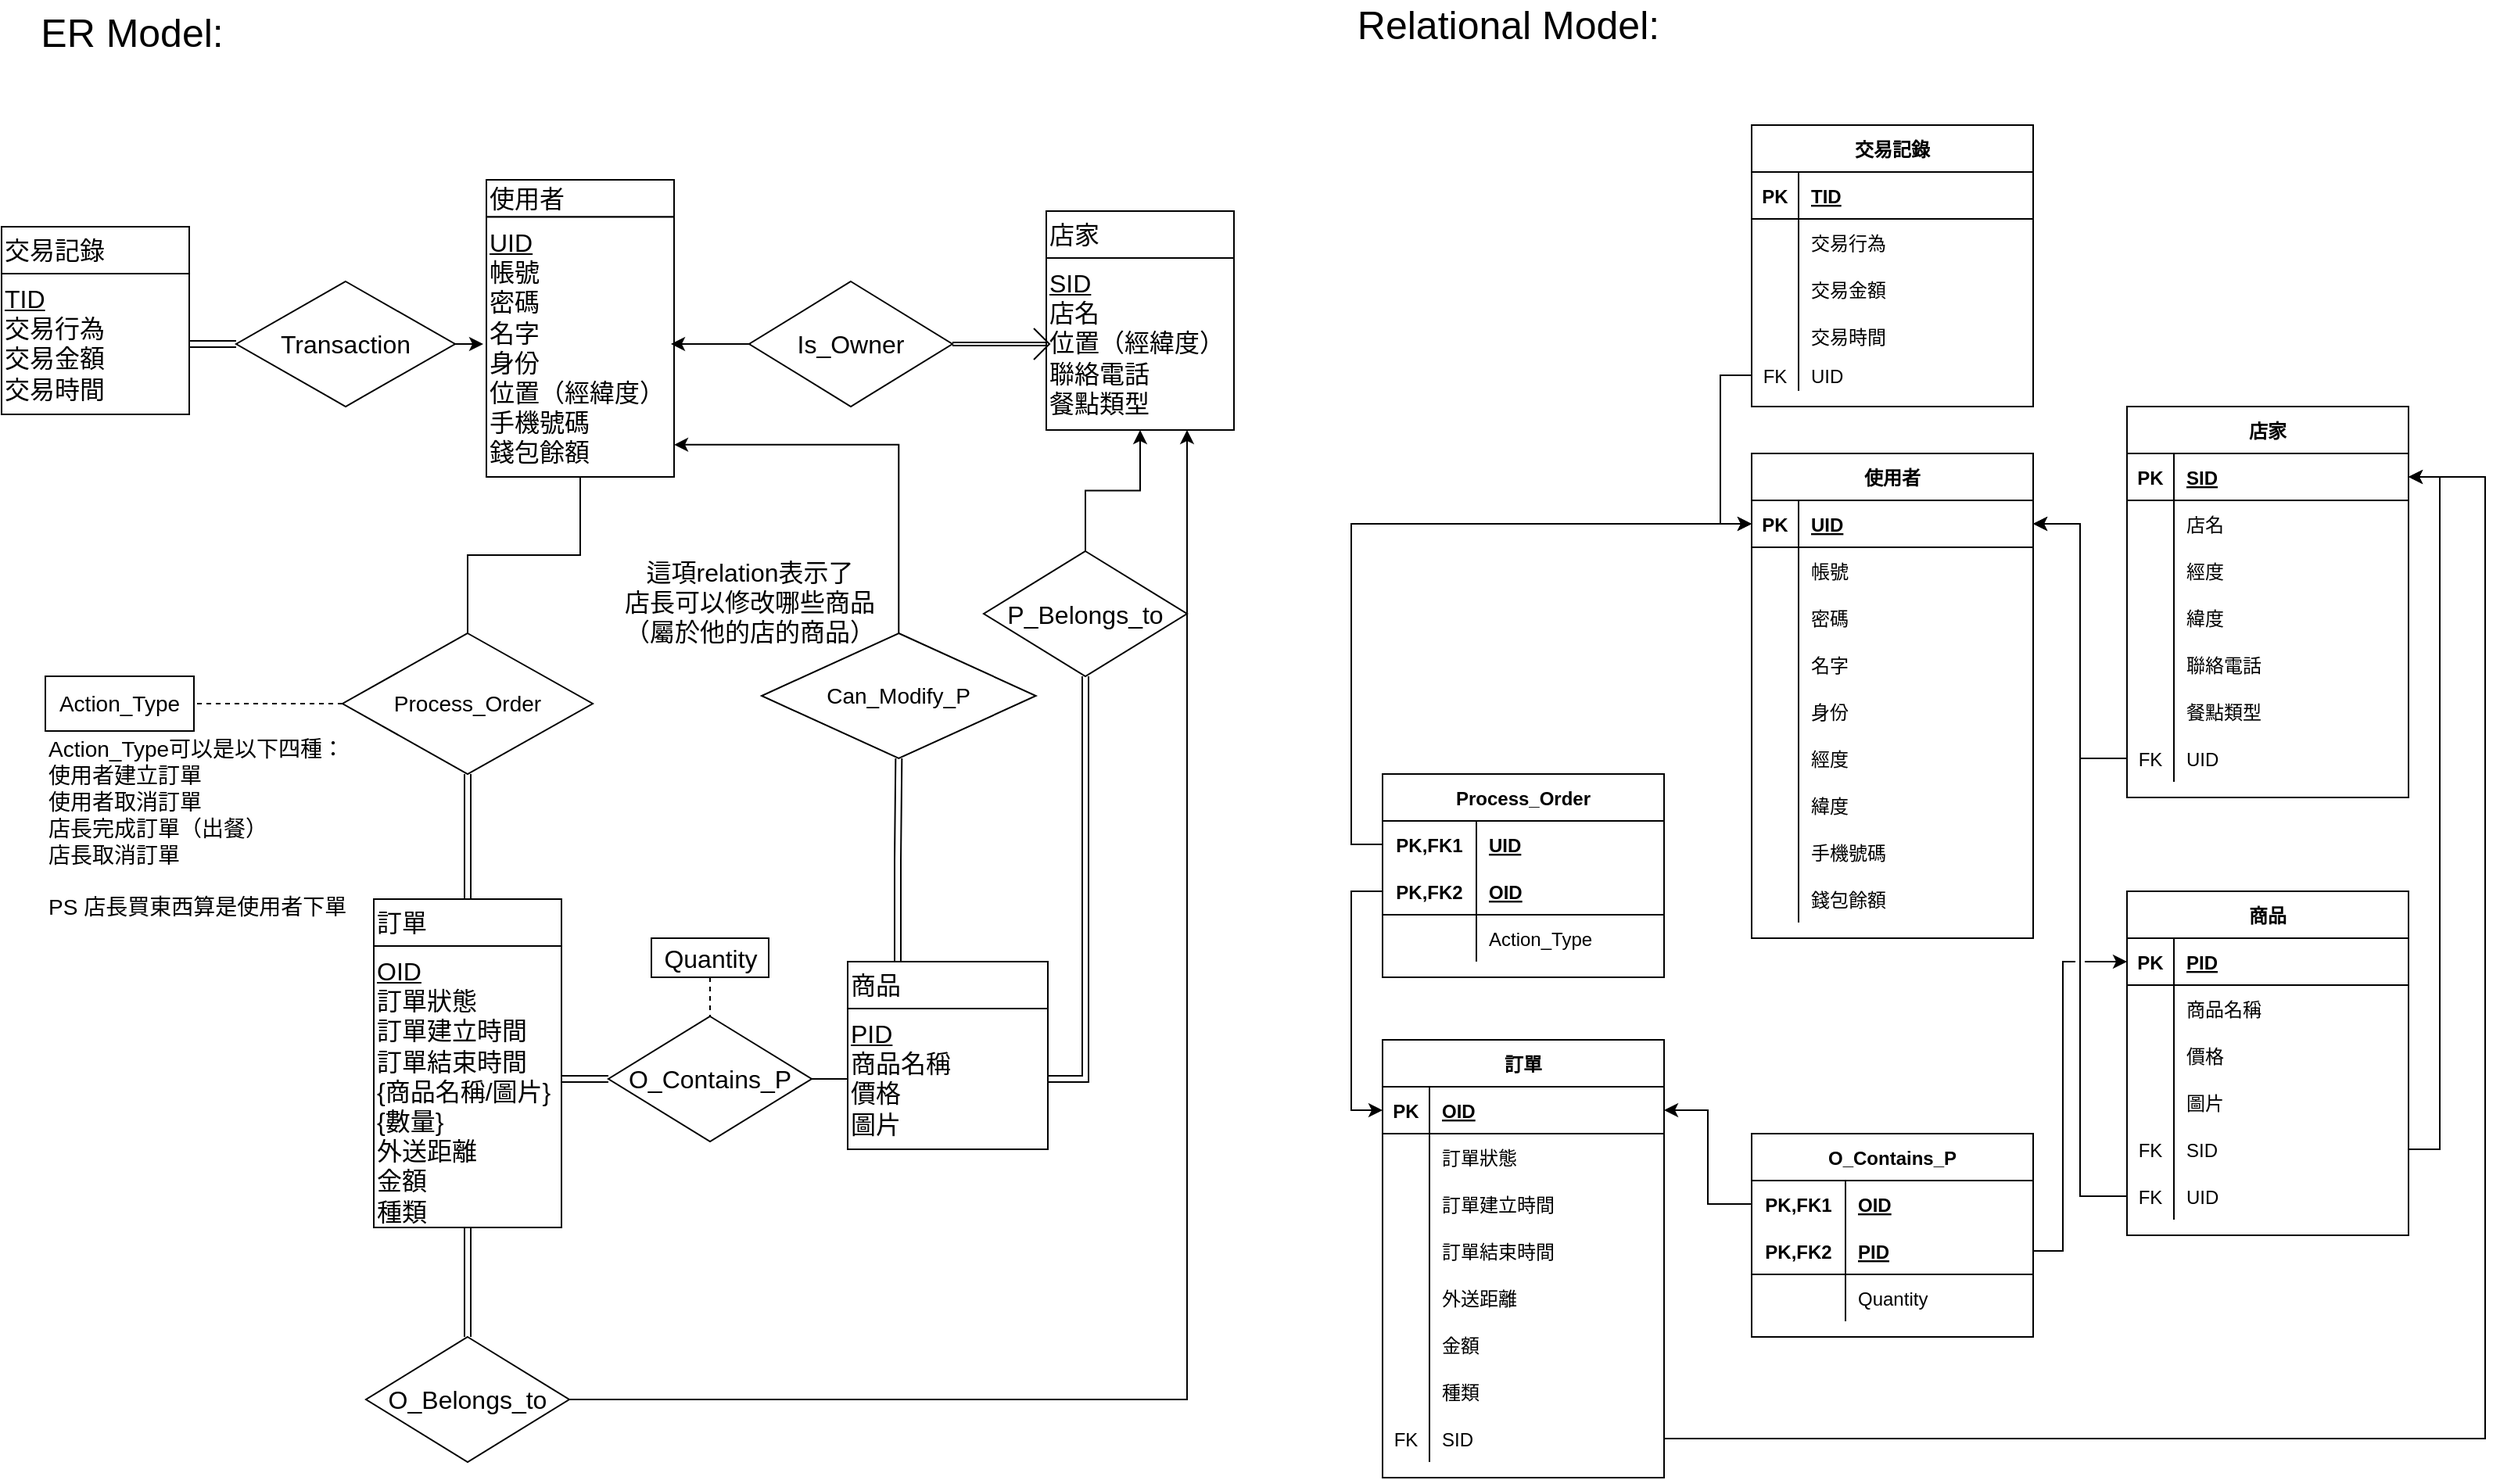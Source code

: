 <mxfile version="17.4.5" type="device"><diagram id="R2lEEEUBdFMjLlhIrx00" name="Page-1"><mxGraphModel dx="3204" dy="863" grid="1" gridSize="10" guides="1" tooltips="1" connect="1" arrows="1" fold="1" page="1" pageScale="1" pageWidth="827" pageHeight="1169" math="0" shadow="0" extFonts="Permanent Marker^https://fonts.googleapis.com/css?family=Permanent+Marker"><root><mxCell id="0"/><mxCell id="1" parent="0"/><mxCell id="KsDDIebZGvjRe3FxMA2O-16" value="" style="group;rounded=0;" parent="1" vertex="1" connectable="0"><mxGeometry x="-1328" y="180" width="120" height="190" as="geometry"/></mxCell><mxCell id="KsDDIebZGvjRe3FxMA2O-12" value="&lt;font style=&quot;font-size: 16px&quot;&gt;使用者&lt;/font&gt;" style="rounded=0;whiteSpace=wrap;html=1;align=left;" parent="KsDDIebZGvjRe3FxMA2O-16" vertex="1"><mxGeometry width="120" height="23.75" as="geometry"/></mxCell><mxCell id="KsDDIebZGvjRe3FxMA2O-13" value="&lt;div style=&quot;font-size: 16px&quot;&gt;&lt;font style=&quot;font-size: 16px&quot;&gt;&lt;u&gt;UID&lt;/u&gt;&lt;br&gt;&lt;/font&gt;&lt;/div&gt;&lt;div style=&quot;font-size: 16px&quot;&gt;&lt;font style=&quot;font-size: 16px&quot;&gt;帳號&lt;/font&gt;&lt;/div&gt;&lt;font style=&quot;font-size: 16px&quot;&gt;密碼&lt;br&gt;名字&lt;br&gt;身份&lt;br&gt;位置（經緯度）&lt;br&gt;&lt;/font&gt;&lt;div&gt;&lt;font style=&quot;font-size: 16px&quot;&gt;&lt;span&gt;手機號碼&lt;/span&gt;&lt;/font&gt;&lt;/div&gt;&lt;div&gt;&lt;font style=&quot;font-size: 16px&quot;&gt;&lt;span&gt;錢包餘額&#9;&lt;/span&gt;&lt;br&gt;&lt;/font&gt;&lt;/div&gt;" style="rounded=0;whiteSpace=wrap;html=1;gradientColor=none;verticalAlign=top;align=left;" parent="KsDDIebZGvjRe3FxMA2O-16" vertex="1"><mxGeometry y="23.75" width="120" height="166.25" as="geometry"/></mxCell><mxCell id="KsDDIebZGvjRe3FxMA2O-20" value="" style="group;rounded=0;" parent="1" vertex="1" connectable="0"><mxGeometry x="-970" y="200" width="120" height="297.5" as="geometry"/></mxCell><mxCell id="KsDDIebZGvjRe3FxMA2O-21" value="&lt;font style=&quot;font-size: 16px&quot;&gt;店家&lt;/font&gt;" style="rounded=0;whiteSpace=wrap;html=1;align=left;" parent="KsDDIebZGvjRe3FxMA2O-20" vertex="1"><mxGeometry width="120" height="30" as="geometry"/></mxCell><mxCell id="KsDDIebZGvjRe3FxMA2O-22" value="&lt;div style=&quot;font-size: 16px&quot;&gt;&lt;font style=&quot;font-size: 16px&quot;&gt;&lt;u&gt;SID&lt;/u&gt;&lt;br&gt;&lt;/font&gt;&lt;/div&gt;&lt;font style=&quot;font-size: 16px&quot;&gt;&lt;/font&gt;&lt;div&gt;&lt;font style=&quot;font-size: 16px&quot;&gt;店名&lt;/font&gt;&lt;/div&gt;&lt;div&gt;&lt;font style=&quot;font-size: 16px&quot;&gt;位置（經緯度）&lt;/font&gt;&lt;/div&gt;&lt;div&gt;&lt;font style=&quot;font-size: 16px&quot;&gt;&lt;span style=&quot;white-space: pre&quot;&gt;聯絡電話&lt;br&gt;&lt;/span&gt;&lt;/font&gt;&lt;/div&gt;&lt;div&gt;&lt;font style=&quot;font-size: 16px&quot;&gt;&lt;span style=&quot;white-space: pre&quot;&gt;餐點類型&#9;&lt;/span&gt;&lt;br&gt;&lt;/font&gt;&lt;/div&gt;" style="rounded=0;whiteSpace=wrap;html=1;gradientColor=none;verticalAlign=top;align=left;" parent="KsDDIebZGvjRe3FxMA2O-20" vertex="1"><mxGeometry y="30" width="120" height="110" as="geometry"/></mxCell><mxCell id="HOeOV_xdZMJ8biEAiBMY-26" value="&lt;div&gt;&lt;font size=&quot;3&quot;&gt;P_Belongs_to&lt;br&gt;&lt;/font&gt;&lt;/div&gt;" style="rhombus;whiteSpace=wrap;html=1;fontSize=14;" parent="KsDDIebZGvjRe3FxMA2O-20" vertex="1"><mxGeometry x="-40" y="217.5" width="130" height="80" as="geometry"/></mxCell><mxCell id="HOeOV_xdZMJ8biEAiBMY-27" value="" style="edgeStyle=orthogonalEdgeStyle;rounded=0;orthogonalLoop=1;jettySize=auto;html=1;fontSize=14;startArrow=none;startFill=0;endArrow=classic;endFill=1;entryX=0.5;entryY=1;entryDx=0;entryDy=0;" parent="KsDDIebZGvjRe3FxMA2O-20" source="HOeOV_xdZMJ8biEAiBMY-26" target="KsDDIebZGvjRe3FxMA2O-22" edge="1"><mxGeometry relative="1" as="geometry"/></mxCell><mxCell id="KsDDIebZGvjRe3FxMA2O-27" value="" style="group;rounded=0;" parent="1" vertex="1" connectable="0"><mxGeometry x="-1400" y="640" width="125" height="300" as="geometry"/></mxCell><mxCell id="KsDDIebZGvjRe3FxMA2O-28" value="&lt;font style=&quot;font-size: 16px&quot;&gt;訂單&lt;/font&gt;" style="rounded=0;whiteSpace=wrap;html=1;align=left;" parent="KsDDIebZGvjRe3FxMA2O-27" vertex="1"><mxGeometry width="120" height="30" as="geometry"/></mxCell><mxCell id="KsDDIebZGvjRe3FxMA2O-29" value="&lt;div style=&quot;font-size: 16px&quot;&gt;&lt;font style=&quot;font-size: 16px&quot;&gt;&lt;u&gt;OID&lt;/u&gt;&lt;br&gt;&lt;/font&gt;&lt;/div&gt;&lt;font style=&quot;font-size: 16px&quot;&gt;&lt;span style=&quot;white-space: pre&quot;&gt;訂單狀態&lt;br&gt;訂單建立時間&lt;br&gt;訂單結束時間&lt;br&gt;{商品名稱/圖片}&lt;br&gt;{數量}&lt;br&gt;外送距離&lt;br&gt;金額&lt;br&gt;種類&lt;/span&gt;&lt;br&gt;&lt;/font&gt;" style="rounded=0;whiteSpace=wrap;html=1;gradientColor=none;verticalAlign=top;align=left;" parent="KsDDIebZGvjRe3FxMA2O-27" vertex="1"><mxGeometry y="30" width="120" height="180" as="geometry"/></mxCell><mxCell id="KsDDIebZGvjRe3FxMA2O-30" value="" style="group;rounded=0;" parent="1" vertex="1" connectable="0"><mxGeometry x="-1618" y="210" width="140" height="320" as="geometry"/></mxCell><mxCell id="HOeOV_xdZMJ8biEAiBMY-33" value="" style="group" parent="KsDDIebZGvjRe3FxMA2O-30" vertex="1" connectable="0"><mxGeometry x="-20" width="120" height="120" as="geometry"/></mxCell><mxCell id="KsDDIebZGvjRe3FxMA2O-31" value="&lt;font style=&quot;font-size: 16px&quot;&gt;交易記錄&lt;/font&gt;" style="rounded=0;whiteSpace=wrap;html=1;align=left;" parent="HOeOV_xdZMJ8biEAiBMY-33" vertex="1"><mxGeometry width="120" height="30" as="geometry"/></mxCell><mxCell id="KsDDIebZGvjRe3FxMA2O-32" value="&lt;div style=&quot;font-size: 16px&quot;&gt;&lt;font style=&quot;font-size: 16px&quot;&gt;&lt;u&gt;TID&lt;/u&gt;&lt;br&gt;&lt;/font&gt;&lt;/div&gt;&lt;div style=&quot;font-size: 16px&quot;&gt;&lt;font style=&quot;font-size: 16px&quot;&gt;交易行為&lt;/font&gt;&lt;/div&gt;&lt;div style=&quot;font-size: 16px&quot;&gt;&lt;font style=&quot;font-size: 16px&quot;&gt;交易金額&lt;/font&gt;&lt;/div&gt;&lt;div style=&quot;font-size: 16px&quot;&gt;&lt;font style=&quot;font-size: 16px&quot;&gt;交易時間&lt;br&gt;&lt;/font&gt;&lt;/div&gt;" style="rounded=0;whiteSpace=wrap;html=1;gradientColor=none;verticalAlign=top;align=left;" parent="HOeOV_xdZMJ8biEAiBMY-33" vertex="1"><mxGeometry y="30" width="120" height="90" as="geometry"/></mxCell><mxCell id="HOeOV_xdZMJ8biEAiBMY-14" value="" style="edgeStyle=orthogonalEdgeStyle;rounded=0;orthogonalLoop=1;jettySize=auto;html=1;fontSize=14;endArrow=none;endFill=0;shape=link;width=2;" parent="1" source="HOeOV_xdZMJ8biEAiBMY-2" target="KsDDIebZGvjRe3FxMA2O-22" edge="1"><mxGeometry relative="1" as="geometry"/></mxCell><mxCell id="2w1Fvf2yBjWfnBkQZAL4-2" style="edgeStyle=orthogonalEdgeStyle;rounded=0;orthogonalLoop=1;jettySize=auto;html=1;exitX=0;exitY=0.5;exitDx=0;exitDy=0;" parent="1" source="HOeOV_xdZMJ8biEAiBMY-2" edge="1"><mxGeometry relative="1" as="geometry"><mxPoint x="-1210" y="285" as="targetPoint"/></mxGeometry></mxCell><mxCell id="HOeOV_xdZMJ8biEAiBMY-2" value="&lt;div&gt;&lt;font size=&quot;3&quot;&gt;Is_Owner&lt;br&gt;&lt;/font&gt;&lt;/div&gt;" style="rhombus;whiteSpace=wrap;html=1;rounded=0;" parent="1" vertex="1"><mxGeometry x="-1160" y="245" width="130" height="80" as="geometry"/></mxCell><mxCell id="HOeOV_xdZMJ8biEAiBMY-8" value="" style="edgeStyle=orthogonalEdgeStyle;rounded=0;orthogonalLoop=1;jettySize=auto;html=1;fontSize=14;endArrow=none;endFill=0;" parent="1" source="HOeOV_xdZMJ8biEAiBMY-5" target="KsDDIebZGvjRe3FxMA2O-13" edge="1"><mxGeometry relative="1" as="geometry"/></mxCell><mxCell id="HOeOV_xdZMJ8biEAiBMY-9" style="edgeStyle=orthogonalEdgeStyle;rounded=0;orthogonalLoop=1;jettySize=auto;html=1;exitX=0.5;exitY=1;exitDx=0;exitDy=0;entryX=0.5;entryY=0;entryDx=0;entryDy=0;fontSize=14;endArrow=none;endFill=0;shape=link;" parent="1" source="HOeOV_xdZMJ8biEAiBMY-5" target="KsDDIebZGvjRe3FxMA2O-28" edge="1"><mxGeometry relative="1" as="geometry"/></mxCell><mxCell id="HOeOV_xdZMJ8biEAiBMY-11" value="" style="edgeStyle=orthogonalEdgeStyle;rounded=0;orthogonalLoop=1;jettySize=auto;html=1;fontSize=14;endArrow=none;endFill=0;dashed=1;" parent="1" source="HOeOV_xdZMJ8biEAiBMY-5" target="HOeOV_xdZMJ8biEAiBMY-10" edge="1"><mxGeometry relative="1" as="geometry"/></mxCell><mxCell id="HOeOV_xdZMJ8biEAiBMY-5" value="&lt;font style=&quot;font-size: 14px&quot;&gt;Process_Order&lt;/font&gt;" style="rhombus;whiteSpace=wrap;html=1;rounded=0;" parent="1" vertex="1"><mxGeometry x="-1420" y="470" width="160" height="90" as="geometry"/></mxCell><mxCell id="HOeOV_xdZMJ8biEAiBMY-10" value="Action_Type" style="rounded=0;whiteSpace=wrap;html=1;fontSize=14;" parent="1" vertex="1"><mxGeometry x="-1610" y="497.5" width="95" height="35" as="geometry"/></mxCell><mxCell id="HOeOV_xdZMJ8biEAiBMY-13" value="Action_Type可以是以下四種：&lt;div align=&quot;left&quot;&gt;使用者建立訂單&lt;/div&gt;&lt;div align=&quot;left&quot;&gt;使用者取消訂單&lt;/div&gt;&lt;div align=&quot;left&quot;&gt;店長完成訂單（出餐）&lt;/div&gt;&lt;div align=&quot;left&quot;&gt;店長取消訂單&lt;/div&gt;&lt;div align=&quot;left&quot;&gt;&lt;br&gt;&lt;/div&gt;&lt;div align=&quot;left&quot;&gt;PS 店長買東西算是使用者下單&lt;br&gt;&lt;/div&gt;&lt;div align=&quot;left&quot;&gt;&lt;br&gt;&lt;/div&gt;" style="text;html=1;align=left;verticalAlign=middle;resizable=0;points=[];autosize=1;strokeColor=none;fillColor=none;fontSize=14;rounded=0;" parent="1" vertex="1"><mxGeometry x="-1610" y="532.5" width="210" height="140" as="geometry"/></mxCell><mxCell id="HOeOV_xdZMJ8biEAiBMY-16" value="" style="endArrow=none;html=1;fontSize=14;rounded=0;" parent="1" edge="1"><mxGeometry width="50" height="50" relative="1" as="geometry"><mxPoint x="-978" y="295" as="sourcePoint"/><mxPoint x="-978" y="275" as="targetPoint"/><Array as="points"><mxPoint x="-968" y="285"/></Array></mxGeometry></mxCell><mxCell id="HOeOV_xdZMJ8biEAiBMY-23" value="" style="edgeStyle=orthogonalEdgeStyle;rounded=0;orthogonalLoop=1;jettySize=auto;html=1;fontSize=14;endArrow=none;endFill=0;startArrow=classic;startFill=1;exitX=1;exitY=0.876;exitDx=0;exitDy=0;exitPerimeter=0;" parent="1" source="KsDDIebZGvjRe3FxMA2O-13" target="HOeOV_xdZMJ8biEAiBMY-22" edge="1"><mxGeometry relative="1" as="geometry"/></mxCell><mxCell id="HOeOV_xdZMJ8biEAiBMY-22" value="Can_Modify_P" style="rhombus;whiteSpace=wrap;html=1;fontSize=14;" parent="1" vertex="1"><mxGeometry x="-1152" y="470" width="175.33" height="80" as="geometry"/></mxCell><mxCell id="HOeOV_xdZMJ8biEAiBMY-25" value="" style="group" parent="1" vertex="1" connectable="0"><mxGeometry x="-1096.997" y="680" width="128" height="120" as="geometry"/></mxCell><mxCell id="KsDDIebZGvjRe3FxMA2O-25" value="&lt;font style=&quot;font-size: 16px&quot;&gt;商品&lt;br&gt;&lt;/font&gt;" style="rounded=0;whiteSpace=wrap;html=1;align=left;" parent="HOeOV_xdZMJ8biEAiBMY-25" vertex="1"><mxGeometry width="128" height="30" as="geometry"/></mxCell><mxCell id="KsDDIebZGvjRe3FxMA2O-26" value="&lt;div style=&quot;font-size: 16px&quot;&gt;&lt;font style=&quot;font-size: 16px&quot;&gt;&lt;u&gt;PID&lt;/u&gt;&lt;br&gt;&lt;/font&gt;&lt;/div&gt;&lt;font style=&quot;font-size: 16px&quot;&gt;&lt;span style=&quot;white-space: pre&quot;&gt;商品名稱&lt;br/&gt;價格&lt;br/&gt;圖片&#9;&lt;/span&gt;&lt;br&gt;&lt;/font&gt;" style="rounded=0;whiteSpace=wrap;html=1;gradientColor=none;verticalAlign=top;align=left;" parent="HOeOV_xdZMJ8biEAiBMY-25" vertex="1"><mxGeometry y="30" width="128" height="90" as="geometry"/></mxCell><mxCell id="xgmBH7rnQaxvlb4USZ_3-8" style="edgeStyle=orthogonalEdgeStyle;shape=link;rounded=0;orthogonalLoop=1;jettySize=auto;html=1;exitX=0.5;exitY=1;exitDx=0;exitDy=0;entryX=1;entryY=0.5;entryDx=0;entryDy=0;fontSize=16;endArrow=none;endFill=0;" parent="1" source="HOeOV_xdZMJ8biEAiBMY-26" target="KsDDIebZGvjRe3FxMA2O-26" edge="1"><mxGeometry relative="1" as="geometry"/></mxCell><mxCell id="2w1Fvf2yBjWfnBkQZAL4-4" style="edgeStyle=orthogonalEdgeStyle;rounded=0;orthogonalLoop=1;jettySize=auto;html=1;exitX=1;exitY=0.5;exitDx=0;exitDy=0;" parent="1" source="HOeOV_xdZMJ8biEAiBMY-30" edge="1"><mxGeometry relative="1" as="geometry"><mxPoint x="-1330" y="285" as="targetPoint"/></mxGeometry></mxCell><mxCell id="HOeOV_xdZMJ8biEAiBMY-30" value="&lt;div&gt;&lt;font size=&quot;3&quot;&gt;Transaction&lt;br&gt;&lt;/font&gt;&lt;/div&gt;" style="rhombus;whiteSpace=wrap;html=1;fontSize=14;" parent="1" vertex="1"><mxGeometry x="-1488" y="245" width="140" height="80" as="geometry"/></mxCell><mxCell id="HOeOV_xdZMJ8biEAiBMY-32" value="" style="edgeStyle=orthogonalEdgeStyle;rounded=0;orthogonalLoop=1;jettySize=auto;html=1;fontSize=14;startArrow=none;startFill=0;endArrow=classic;endFill=1;shape=link;" parent="1" source="HOeOV_xdZMJ8biEAiBMY-30" target="KsDDIebZGvjRe3FxMA2O-32" edge="1"><mxGeometry relative="1" as="geometry"/></mxCell><mxCell id="HOeOV_xdZMJ8biEAiBMY-35" value="&lt;font style=&quot;font-size: 25px&quot;&gt;ER Model:&lt;br&gt;&lt;/font&gt;" style="text;html=1;align=center;verticalAlign=middle;resizable=0;points=[];autosize=1;strokeColor=none;fillColor=none;fontSize=14;" parent="1" vertex="1"><mxGeometry x="-1620" y="70" width="130" height="30" as="geometry"/></mxCell><mxCell id="kExtSEsSKs60Fd0-9YL_-3" style="edgeStyle=orthogonalEdgeStyle;rounded=0;orthogonalLoop=1;jettySize=auto;html=1;exitX=1;exitY=0.5;exitDx=0;exitDy=0;entryX=0.75;entryY=1;entryDx=0;entryDy=0;" parent="1" source="kExtSEsSKs60Fd0-9YL_-1" target="KsDDIebZGvjRe3FxMA2O-22" edge="1"><mxGeometry relative="1" as="geometry"/></mxCell><mxCell id="kExtSEsSKs60Fd0-9YL_-4" value="使用者" style="shape=table;startSize=30;container=1;collapsible=1;childLayout=tableLayout;fixedRows=1;rowLines=0;fontStyle=1;align=center;resizeLast=1;" parent="1" vertex="1"><mxGeometry x="-519" y="355" width="180" height="310" as="geometry"/></mxCell><mxCell id="kExtSEsSKs60Fd0-9YL_-5" value="" style="shape=tableRow;horizontal=0;startSize=0;swimlaneHead=0;swimlaneBody=0;fillColor=none;collapsible=0;dropTarget=0;points=[[0,0.5],[1,0.5]];portConstraint=eastwest;top=0;left=0;right=0;bottom=1;" parent="kExtSEsSKs60Fd0-9YL_-4" vertex="1"><mxGeometry y="30" width="180" height="30" as="geometry"/></mxCell><mxCell id="kExtSEsSKs60Fd0-9YL_-6" value="PK" style="shape=partialRectangle;connectable=0;fillColor=none;top=0;left=0;bottom=0;right=0;fontStyle=1;overflow=hidden;" parent="kExtSEsSKs60Fd0-9YL_-5" vertex="1"><mxGeometry width="30" height="30" as="geometry"><mxRectangle width="30" height="30" as="alternateBounds"/></mxGeometry></mxCell><mxCell id="kExtSEsSKs60Fd0-9YL_-7" value="UID" style="shape=partialRectangle;connectable=0;fillColor=none;top=0;left=0;bottom=0;right=0;align=left;spacingLeft=6;fontStyle=5;overflow=hidden;" parent="kExtSEsSKs60Fd0-9YL_-5" vertex="1"><mxGeometry x="30" width="150" height="30" as="geometry"><mxRectangle width="150" height="30" as="alternateBounds"/></mxGeometry></mxCell><mxCell id="kExtSEsSKs60Fd0-9YL_-8" value="" style="shape=tableRow;horizontal=0;startSize=0;swimlaneHead=0;swimlaneBody=0;fillColor=none;collapsible=0;dropTarget=0;points=[[0,0.5],[1,0.5]];portConstraint=eastwest;top=0;left=0;right=0;bottom=0;" parent="kExtSEsSKs60Fd0-9YL_-4" vertex="1"><mxGeometry y="60" width="180" height="30" as="geometry"/></mxCell><mxCell id="kExtSEsSKs60Fd0-9YL_-9" value="" style="shape=partialRectangle;connectable=0;fillColor=none;top=0;left=0;bottom=0;right=0;editable=1;overflow=hidden;" parent="kExtSEsSKs60Fd0-9YL_-8" vertex="1"><mxGeometry width="30" height="30" as="geometry"><mxRectangle width="30" height="30" as="alternateBounds"/></mxGeometry></mxCell><mxCell id="kExtSEsSKs60Fd0-9YL_-10" value="帳號" style="shape=partialRectangle;connectable=0;fillColor=none;top=0;left=0;bottom=0;right=0;align=left;spacingLeft=6;overflow=hidden;" parent="kExtSEsSKs60Fd0-9YL_-8" vertex="1"><mxGeometry x="30" width="150" height="30" as="geometry"><mxRectangle width="150" height="30" as="alternateBounds"/></mxGeometry></mxCell><mxCell id="kExtSEsSKs60Fd0-9YL_-11" value="" style="shape=tableRow;horizontal=0;startSize=0;swimlaneHead=0;swimlaneBody=0;fillColor=none;collapsible=0;dropTarget=0;points=[[0,0.5],[1,0.5]];portConstraint=eastwest;top=0;left=0;right=0;bottom=0;" parent="kExtSEsSKs60Fd0-9YL_-4" vertex="1"><mxGeometry y="90" width="180" height="30" as="geometry"/></mxCell><mxCell id="kExtSEsSKs60Fd0-9YL_-12" value="" style="shape=partialRectangle;connectable=0;fillColor=none;top=0;left=0;bottom=0;right=0;editable=1;overflow=hidden;" parent="kExtSEsSKs60Fd0-9YL_-11" vertex="1"><mxGeometry width="30" height="30" as="geometry"><mxRectangle width="30" height="30" as="alternateBounds"/></mxGeometry></mxCell><mxCell id="kExtSEsSKs60Fd0-9YL_-13" value="密碼" style="shape=partialRectangle;connectable=0;fillColor=none;top=0;left=0;bottom=0;right=0;align=left;spacingLeft=6;overflow=hidden;" parent="kExtSEsSKs60Fd0-9YL_-11" vertex="1"><mxGeometry x="30" width="150" height="30" as="geometry"><mxRectangle width="150" height="30" as="alternateBounds"/></mxGeometry></mxCell><mxCell id="kExtSEsSKs60Fd0-9YL_-14" value="" style="shape=tableRow;horizontal=0;startSize=0;swimlaneHead=0;swimlaneBody=0;fillColor=none;collapsible=0;dropTarget=0;points=[[0,0.5],[1,0.5]];portConstraint=eastwest;top=0;left=0;right=0;bottom=0;" parent="kExtSEsSKs60Fd0-9YL_-4" vertex="1"><mxGeometry y="120" width="180" height="30" as="geometry"/></mxCell><mxCell id="kExtSEsSKs60Fd0-9YL_-15" value="" style="shape=partialRectangle;connectable=0;fillColor=none;top=0;left=0;bottom=0;right=0;editable=1;overflow=hidden;" parent="kExtSEsSKs60Fd0-9YL_-14" vertex="1"><mxGeometry width="30" height="30" as="geometry"><mxRectangle width="30" height="30" as="alternateBounds"/></mxGeometry></mxCell><mxCell id="kExtSEsSKs60Fd0-9YL_-16" value="名字" style="shape=partialRectangle;connectable=0;fillColor=none;top=0;left=0;bottom=0;right=0;align=left;spacingLeft=6;overflow=hidden;" parent="kExtSEsSKs60Fd0-9YL_-14" vertex="1"><mxGeometry x="30" width="150" height="30" as="geometry"><mxRectangle width="150" height="30" as="alternateBounds"/></mxGeometry></mxCell><mxCell id="kExtSEsSKs60Fd0-9YL_-17" value="" style="shape=tableRow;horizontal=0;startSize=0;swimlaneHead=0;swimlaneBody=0;fillColor=none;collapsible=0;dropTarget=0;points=[[0,0.5],[1,0.5]];portConstraint=eastwest;top=0;left=0;right=0;bottom=0;" parent="kExtSEsSKs60Fd0-9YL_-4" vertex="1"><mxGeometry y="150" width="180" height="30" as="geometry"/></mxCell><mxCell id="kExtSEsSKs60Fd0-9YL_-18" value="" style="shape=partialRectangle;connectable=0;fillColor=none;top=0;left=0;bottom=0;right=0;editable=1;overflow=hidden;" parent="kExtSEsSKs60Fd0-9YL_-17" vertex="1"><mxGeometry width="30" height="30" as="geometry"><mxRectangle width="30" height="30" as="alternateBounds"/></mxGeometry></mxCell><mxCell id="kExtSEsSKs60Fd0-9YL_-19" value="身份" style="shape=partialRectangle;connectable=0;fillColor=none;top=0;left=0;bottom=0;right=0;align=left;spacingLeft=6;overflow=hidden;" parent="kExtSEsSKs60Fd0-9YL_-17" vertex="1"><mxGeometry x="30" width="150" height="30" as="geometry"><mxRectangle width="150" height="30" as="alternateBounds"/></mxGeometry></mxCell><mxCell id="kExtSEsSKs60Fd0-9YL_-20" value="" style="shape=tableRow;horizontal=0;startSize=0;swimlaneHead=0;swimlaneBody=0;fillColor=none;collapsible=0;dropTarget=0;points=[[0,0.5],[1,0.5]];portConstraint=eastwest;top=0;left=0;right=0;bottom=0;" parent="kExtSEsSKs60Fd0-9YL_-4" vertex="1"><mxGeometry y="180" width="180" height="30" as="geometry"/></mxCell><mxCell id="kExtSEsSKs60Fd0-9YL_-21" value="" style="shape=partialRectangle;connectable=0;fillColor=none;top=0;left=0;bottom=0;right=0;editable=1;overflow=hidden;" parent="kExtSEsSKs60Fd0-9YL_-20" vertex="1"><mxGeometry width="30" height="30" as="geometry"><mxRectangle width="30" height="30" as="alternateBounds"/></mxGeometry></mxCell><mxCell id="kExtSEsSKs60Fd0-9YL_-22" value="經度" style="shape=partialRectangle;connectable=0;fillColor=none;top=0;left=0;bottom=0;right=0;align=left;spacingLeft=6;overflow=hidden;" parent="kExtSEsSKs60Fd0-9YL_-20" vertex="1"><mxGeometry x="30" width="150" height="30" as="geometry"><mxRectangle width="150" height="30" as="alternateBounds"/></mxGeometry></mxCell><mxCell id="kExtSEsSKs60Fd0-9YL_-23" value="" style="shape=tableRow;horizontal=0;startSize=0;swimlaneHead=0;swimlaneBody=0;fillColor=none;collapsible=0;dropTarget=0;points=[[0,0.5],[1,0.5]];portConstraint=eastwest;top=0;left=0;right=0;bottom=0;" parent="kExtSEsSKs60Fd0-9YL_-4" vertex="1"><mxGeometry y="210" width="180" height="30" as="geometry"/></mxCell><mxCell id="kExtSEsSKs60Fd0-9YL_-24" value="" style="shape=partialRectangle;connectable=0;fillColor=none;top=0;left=0;bottom=0;right=0;editable=1;overflow=hidden;" parent="kExtSEsSKs60Fd0-9YL_-23" vertex="1"><mxGeometry width="30" height="30" as="geometry"><mxRectangle width="30" height="30" as="alternateBounds"/></mxGeometry></mxCell><mxCell id="kExtSEsSKs60Fd0-9YL_-25" value="緯度" style="shape=partialRectangle;connectable=0;fillColor=none;top=0;left=0;bottom=0;right=0;align=left;spacingLeft=6;overflow=hidden;" parent="kExtSEsSKs60Fd0-9YL_-23" vertex="1"><mxGeometry x="30" width="150" height="30" as="geometry"><mxRectangle width="150" height="30" as="alternateBounds"/></mxGeometry></mxCell><mxCell id="kExtSEsSKs60Fd0-9YL_-26" value="" style="shape=tableRow;horizontal=0;startSize=0;swimlaneHead=0;swimlaneBody=0;fillColor=none;collapsible=0;dropTarget=0;points=[[0,0.5],[1,0.5]];portConstraint=eastwest;top=0;left=0;right=0;bottom=0;" parent="kExtSEsSKs60Fd0-9YL_-4" vertex="1"><mxGeometry y="240" width="180" height="30" as="geometry"/></mxCell><mxCell id="kExtSEsSKs60Fd0-9YL_-27" value="" style="shape=partialRectangle;connectable=0;fillColor=none;top=0;left=0;bottom=0;right=0;editable=1;overflow=hidden;" parent="kExtSEsSKs60Fd0-9YL_-26" vertex="1"><mxGeometry width="30" height="30" as="geometry"><mxRectangle width="30" height="30" as="alternateBounds"/></mxGeometry></mxCell><mxCell id="kExtSEsSKs60Fd0-9YL_-28" value="手機號碼" style="shape=partialRectangle;connectable=0;fillColor=none;top=0;left=0;bottom=0;right=0;align=left;spacingLeft=6;overflow=hidden;" parent="kExtSEsSKs60Fd0-9YL_-26" vertex="1"><mxGeometry x="30" width="150" height="30" as="geometry"><mxRectangle width="150" height="30" as="alternateBounds"/></mxGeometry></mxCell><mxCell id="kExtSEsSKs60Fd0-9YL_-29" value="" style="shape=tableRow;horizontal=0;startSize=0;swimlaneHead=0;swimlaneBody=0;fillColor=none;collapsible=0;dropTarget=0;points=[[0,0.5],[1,0.5]];portConstraint=eastwest;top=0;left=0;right=0;bottom=0;" parent="kExtSEsSKs60Fd0-9YL_-4" vertex="1"><mxGeometry y="270" width="180" height="30" as="geometry"/></mxCell><mxCell id="kExtSEsSKs60Fd0-9YL_-30" value="" style="shape=partialRectangle;connectable=0;fillColor=none;top=0;left=0;bottom=0;right=0;editable=1;overflow=hidden;" parent="kExtSEsSKs60Fd0-9YL_-29" vertex="1"><mxGeometry width="30" height="30" as="geometry"><mxRectangle width="30" height="30" as="alternateBounds"/></mxGeometry></mxCell><mxCell id="kExtSEsSKs60Fd0-9YL_-31" value="錢包餘額" style="shape=partialRectangle;connectable=0;fillColor=none;top=0;left=0;bottom=0;right=0;align=left;spacingLeft=6;overflow=hidden;" parent="kExtSEsSKs60Fd0-9YL_-29" vertex="1"><mxGeometry x="30" width="150" height="30" as="geometry"><mxRectangle width="150" height="30" as="alternateBounds"/></mxGeometry></mxCell><mxCell id="kExtSEsSKs60Fd0-9YL_-32" value="店家" style="shape=table;startSize=30;container=1;collapsible=1;childLayout=tableLayout;fixedRows=1;rowLines=0;fontStyle=1;align=center;resizeLast=1;" parent="1" vertex="1"><mxGeometry x="-279" y="325" width="180" height="250" as="geometry"/></mxCell><mxCell id="kExtSEsSKs60Fd0-9YL_-33" value="" style="shape=tableRow;horizontal=0;startSize=0;swimlaneHead=0;swimlaneBody=0;fillColor=none;collapsible=0;dropTarget=0;points=[[0,0.5],[1,0.5]];portConstraint=eastwest;top=0;left=0;right=0;bottom=1;" parent="kExtSEsSKs60Fd0-9YL_-32" vertex="1"><mxGeometry y="30" width="180" height="30" as="geometry"/></mxCell><mxCell id="kExtSEsSKs60Fd0-9YL_-34" value="PK" style="shape=partialRectangle;connectable=0;fillColor=none;top=0;left=0;bottom=0;right=0;fontStyle=1;overflow=hidden;" parent="kExtSEsSKs60Fd0-9YL_-33" vertex="1"><mxGeometry width="30" height="30" as="geometry"><mxRectangle width="30" height="30" as="alternateBounds"/></mxGeometry></mxCell><mxCell id="kExtSEsSKs60Fd0-9YL_-35" value="SID" style="shape=partialRectangle;connectable=0;fillColor=none;top=0;left=0;bottom=0;right=0;align=left;spacingLeft=6;fontStyle=5;overflow=hidden;" parent="kExtSEsSKs60Fd0-9YL_-33" vertex="1"><mxGeometry x="30" width="150" height="30" as="geometry"><mxRectangle width="150" height="30" as="alternateBounds"/></mxGeometry></mxCell><mxCell id="kExtSEsSKs60Fd0-9YL_-36" value="" style="shape=tableRow;horizontal=0;startSize=0;swimlaneHead=0;swimlaneBody=0;fillColor=none;collapsible=0;dropTarget=0;points=[[0,0.5],[1,0.5]];portConstraint=eastwest;top=0;left=0;right=0;bottom=0;" parent="kExtSEsSKs60Fd0-9YL_-32" vertex="1"><mxGeometry y="60" width="180" height="30" as="geometry"/></mxCell><mxCell id="kExtSEsSKs60Fd0-9YL_-37" value="" style="shape=partialRectangle;connectable=0;fillColor=none;top=0;left=0;bottom=0;right=0;editable=1;overflow=hidden;" parent="kExtSEsSKs60Fd0-9YL_-36" vertex="1"><mxGeometry width="30" height="30" as="geometry"><mxRectangle width="30" height="30" as="alternateBounds"/></mxGeometry></mxCell><mxCell id="kExtSEsSKs60Fd0-9YL_-38" value="店名" style="shape=partialRectangle;connectable=0;fillColor=none;top=0;left=0;bottom=0;right=0;align=left;spacingLeft=6;overflow=hidden;" parent="kExtSEsSKs60Fd0-9YL_-36" vertex="1"><mxGeometry x="30" width="150" height="30" as="geometry"><mxRectangle width="150" height="30" as="alternateBounds"/></mxGeometry></mxCell><mxCell id="kExtSEsSKs60Fd0-9YL_-39" value="" style="shape=tableRow;horizontal=0;startSize=0;swimlaneHead=0;swimlaneBody=0;fillColor=none;collapsible=0;dropTarget=0;points=[[0,0.5],[1,0.5]];portConstraint=eastwest;top=0;left=0;right=0;bottom=0;" parent="kExtSEsSKs60Fd0-9YL_-32" vertex="1"><mxGeometry y="90" width="180" height="30" as="geometry"/></mxCell><mxCell id="kExtSEsSKs60Fd0-9YL_-40" value="" style="shape=partialRectangle;connectable=0;fillColor=none;top=0;left=0;bottom=0;right=0;editable=1;overflow=hidden;" parent="kExtSEsSKs60Fd0-9YL_-39" vertex="1"><mxGeometry width="30" height="30" as="geometry"><mxRectangle width="30" height="30" as="alternateBounds"/></mxGeometry></mxCell><mxCell id="kExtSEsSKs60Fd0-9YL_-41" value="經度" style="shape=partialRectangle;connectable=0;fillColor=none;top=0;left=0;bottom=0;right=0;align=left;spacingLeft=6;overflow=hidden;" parent="kExtSEsSKs60Fd0-9YL_-39" vertex="1"><mxGeometry x="30" width="150" height="30" as="geometry"><mxRectangle width="150" height="30" as="alternateBounds"/></mxGeometry></mxCell><mxCell id="kExtSEsSKs60Fd0-9YL_-42" value="" style="shape=tableRow;horizontal=0;startSize=0;swimlaneHead=0;swimlaneBody=0;fillColor=none;collapsible=0;dropTarget=0;points=[[0,0.5],[1,0.5]];portConstraint=eastwest;top=0;left=0;right=0;bottom=0;" parent="kExtSEsSKs60Fd0-9YL_-32" vertex="1"><mxGeometry y="120" width="180" height="30" as="geometry"/></mxCell><mxCell id="kExtSEsSKs60Fd0-9YL_-43" value="" style="shape=partialRectangle;connectable=0;fillColor=none;top=0;left=0;bottom=0;right=0;editable=1;overflow=hidden;" parent="kExtSEsSKs60Fd0-9YL_-42" vertex="1"><mxGeometry width="30" height="30" as="geometry"><mxRectangle width="30" height="30" as="alternateBounds"/></mxGeometry></mxCell><mxCell id="kExtSEsSKs60Fd0-9YL_-44" value="緯度" style="shape=partialRectangle;connectable=0;fillColor=none;top=0;left=0;bottom=0;right=0;align=left;spacingLeft=6;overflow=hidden;" parent="kExtSEsSKs60Fd0-9YL_-42" vertex="1"><mxGeometry x="30" width="150" height="30" as="geometry"><mxRectangle width="150" height="30" as="alternateBounds"/></mxGeometry></mxCell><mxCell id="kExtSEsSKs60Fd0-9YL_-45" value="" style="shape=tableRow;horizontal=0;startSize=0;swimlaneHead=0;swimlaneBody=0;fillColor=none;collapsible=0;dropTarget=0;points=[[0,0.5],[1,0.5]];portConstraint=eastwest;top=0;left=0;right=0;bottom=0;" parent="kExtSEsSKs60Fd0-9YL_-32" vertex="1"><mxGeometry y="150" width="180" height="30" as="geometry"/></mxCell><mxCell id="kExtSEsSKs60Fd0-9YL_-46" value="" style="shape=partialRectangle;connectable=0;fillColor=none;top=0;left=0;bottom=0;right=0;editable=1;overflow=hidden;" parent="kExtSEsSKs60Fd0-9YL_-45" vertex="1"><mxGeometry width="30" height="30" as="geometry"><mxRectangle width="30" height="30" as="alternateBounds"/></mxGeometry></mxCell><mxCell id="kExtSEsSKs60Fd0-9YL_-47" value="聯絡電話" style="shape=partialRectangle;connectable=0;fillColor=none;top=0;left=0;bottom=0;right=0;align=left;spacingLeft=6;overflow=hidden;" parent="kExtSEsSKs60Fd0-9YL_-45" vertex="1"><mxGeometry x="30" width="150" height="30" as="geometry"><mxRectangle width="150" height="30" as="alternateBounds"/></mxGeometry></mxCell><mxCell id="kExtSEsSKs60Fd0-9YL_-48" value="" style="shape=tableRow;horizontal=0;startSize=0;swimlaneHead=0;swimlaneBody=0;fillColor=none;collapsible=0;dropTarget=0;points=[[0,0.5],[1,0.5]];portConstraint=eastwest;top=0;left=0;right=0;bottom=0;" parent="kExtSEsSKs60Fd0-9YL_-32" vertex="1"><mxGeometry y="180" width="180" height="30" as="geometry"/></mxCell><mxCell id="kExtSEsSKs60Fd0-9YL_-49" value="" style="shape=partialRectangle;connectable=0;fillColor=none;top=0;left=0;bottom=0;right=0;editable=1;overflow=hidden;" parent="kExtSEsSKs60Fd0-9YL_-48" vertex="1"><mxGeometry width="30" height="30" as="geometry"><mxRectangle width="30" height="30" as="alternateBounds"/></mxGeometry></mxCell><mxCell id="kExtSEsSKs60Fd0-9YL_-50" value="餐點類型" style="shape=partialRectangle;connectable=0;fillColor=none;top=0;left=0;bottom=0;right=0;align=left;spacingLeft=6;overflow=hidden;" parent="kExtSEsSKs60Fd0-9YL_-48" vertex="1"><mxGeometry x="30" width="150" height="30" as="geometry"><mxRectangle width="150" height="30" as="alternateBounds"/></mxGeometry></mxCell><mxCell id="kExtSEsSKs60Fd0-9YL_-51" value="" style="shape=tableRow;horizontal=0;startSize=0;swimlaneHead=0;swimlaneBody=0;fillColor=none;collapsible=0;dropTarget=0;points=[[0,0.5],[1,0.5]];portConstraint=eastwest;top=0;left=0;right=0;bottom=0;" parent="kExtSEsSKs60Fd0-9YL_-32" vertex="1"><mxGeometry y="210" width="180" height="30" as="geometry"/></mxCell><mxCell id="kExtSEsSKs60Fd0-9YL_-52" value="FK" style="shape=partialRectangle;connectable=0;fillColor=none;top=0;left=0;bottom=0;right=0;editable=1;overflow=hidden;" parent="kExtSEsSKs60Fd0-9YL_-51" vertex="1"><mxGeometry width="30" height="30" as="geometry"><mxRectangle width="30" height="30" as="alternateBounds"/></mxGeometry></mxCell><mxCell id="kExtSEsSKs60Fd0-9YL_-53" value="UID" style="shape=partialRectangle;connectable=0;fillColor=none;top=0;left=0;bottom=0;right=0;align=left;spacingLeft=6;overflow=hidden;" parent="kExtSEsSKs60Fd0-9YL_-51" vertex="1"><mxGeometry x="30" width="150" height="30" as="geometry"><mxRectangle width="150" height="30" as="alternateBounds"/></mxGeometry></mxCell><mxCell id="kExtSEsSKs60Fd0-9YL_-54" value="商品" style="shape=table;startSize=30;container=1;collapsible=1;childLayout=tableLayout;fixedRows=1;rowLines=0;fontStyle=1;align=center;resizeLast=1;" parent="1" vertex="1"><mxGeometry x="-279" y="635" width="180" height="220" as="geometry"><mxRectangle x="90" y="470" width="60" height="30" as="alternateBounds"/></mxGeometry></mxCell><mxCell id="kExtSEsSKs60Fd0-9YL_-55" value="" style="shape=tableRow;horizontal=0;startSize=0;swimlaneHead=0;swimlaneBody=0;fillColor=none;collapsible=0;dropTarget=0;points=[[0,0.5],[1,0.5]];portConstraint=eastwest;top=0;left=0;right=0;bottom=1;" parent="kExtSEsSKs60Fd0-9YL_-54" vertex="1"><mxGeometry y="30" width="180" height="30" as="geometry"/></mxCell><mxCell id="kExtSEsSKs60Fd0-9YL_-56" value="PK" style="shape=partialRectangle;connectable=0;fillColor=none;top=0;left=0;bottom=0;right=0;fontStyle=1;overflow=hidden;" parent="kExtSEsSKs60Fd0-9YL_-55" vertex="1"><mxGeometry width="30" height="30" as="geometry"><mxRectangle width="30" height="30" as="alternateBounds"/></mxGeometry></mxCell><mxCell id="kExtSEsSKs60Fd0-9YL_-57" value="PID" style="shape=partialRectangle;connectable=0;fillColor=none;top=0;left=0;bottom=0;right=0;align=left;spacingLeft=6;fontStyle=5;overflow=hidden;" parent="kExtSEsSKs60Fd0-9YL_-55" vertex="1"><mxGeometry x="30" width="150" height="30" as="geometry"><mxRectangle width="150" height="30" as="alternateBounds"/></mxGeometry></mxCell><mxCell id="kExtSEsSKs60Fd0-9YL_-58" value="" style="shape=tableRow;horizontal=0;startSize=0;swimlaneHead=0;swimlaneBody=0;fillColor=none;collapsible=0;dropTarget=0;points=[[0,0.5],[1,0.5]];portConstraint=eastwest;top=0;left=0;right=0;bottom=0;" parent="kExtSEsSKs60Fd0-9YL_-54" vertex="1"><mxGeometry y="60" width="180" height="30" as="geometry"/></mxCell><mxCell id="kExtSEsSKs60Fd0-9YL_-59" value="" style="shape=partialRectangle;connectable=0;fillColor=none;top=0;left=0;bottom=0;right=0;editable=1;overflow=hidden;" parent="kExtSEsSKs60Fd0-9YL_-58" vertex="1"><mxGeometry width="30" height="30" as="geometry"><mxRectangle width="30" height="30" as="alternateBounds"/></mxGeometry></mxCell><mxCell id="kExtSEsSKs60Fd0-9YL_-60" value="商品名稱" style="shape=partialRectangle;connectable=0;fillColor=none;top=0;left=0;bottom=0;right=0;align=left;spacingLeft=6;overflow=hidden;" parent="kExtSEsSKs60Fd0-9YL_-58" vertex="1"><mxGeometry x="30" width="150" height="30" as="geometry"><mxRectangle width="150" height="30" as="alternateBounds"/></mxGeometry></mxCell><mxCell id="kExtSEsSKs60Fd0-9YL_-61" value="" style="shape=tableRow;horizontal=0;startSize=0;swimlaneHead=0;swimlaneBody=0;fillColor=none;collapsible=0;dropTarget=0;points=[[0,0.5],[1,0.5]];portConstraint=eastwest;top=0;left=0;right=0;bottom=0;" parent="kExtSEsSKs60Fd0-9YL_-54" vertex="1"><mxGeometry y="90" width="180" height="30" as="geometry"/></mxCell><mxCell id="kExtSEsSKs60Fd0-9YL_-62" value="" style="shape=partialRectangle;connectable=0;fillColor=none;top=0;left=0;bottom=0;right=0;editable=1;overflow=hidden;" parent="kExtSEsSKs60Fd0-9YL_-61" vertex="1"><mxGeometry width="30" height="30" as="geometry"><mxRectangle width="30" height="30" as="alternateBounds"/></mxGeometry></mxCell><mxCell id="kExtSEsSKs60Fd0-9YL_-63" value="價格" style="shape=partialRectangle;connectable=0;fillColor=none;top=0;left=0;bottom=0;right=0;align=left;spacingLeft=6;overflow=hidden;" parent="kExtSEsSKs60Fd0-9YL_-61" vertex="1"><mxGeometry x="30" width="150" height="30" as="geometry"><mxRectangle width="150" height="30" as="alternateBounds"/></mxGeometry></mxCell><mxCell id="kExtSEsSKs60Fd0-9YL_-64" value="" style="shape=tableRow;horizontal=0;startSize=0;swimlaneHead=0;swimlaneBody=0;fillColor=none;collapsible=0;dropTarget=0;points=[[0,0.5],[1,0.5]];portConstraint=eastwest;top=0;left=0;right=0;bottom=0;" parent="kExtSEsSKs60Fd0-9YL_-54" vertex="1"><mxGeometry y="120" width="180" height="30" as="geometry"/></mxCell><mxCell id="kExtSEsSKs60Fd0-9YL_-65" value="" style="shape=partialRectangle;connectable=0;fillColor=none;top=0;left=0;bottom=0;right=0;editable=1;overflow=hidden;" parent="kExtSEsSKs60Fd0-9YL_-64" vertex="1"><mxGeometry width="30" height="30" as="geometry"><mxRectangle width="30" height="30" as="alternateBounds"/></mxGeometry></mxCell><mxCell id="kExtSEsSKs60Fd0-9YL_-66" value="圖片" style="shape=partialRectangle;connectable=0;fillColor=none;top=0;left=0;bottom=0;right=0;align=left;spacingLeft=6;overflow=hidden;" parent="kExtSEsSKs60Fd0-9YL_-64" vertex="1"><mxGeometry x="30" width="150" height="30" as="geometry"><mxRectangle width="150" height="30" as="alternateBounds"/></mxGeometry></mxCell><mxCell id="kExtSEsSKs60Fd0-9YL_-67" value="" style="shape=tableRow;horizontal=0;startSize=0;swimlaneHead=0;swimlaneBody=0;fillColor=none;collapsible=0;dropTarget=0;points=[[0,0.5],[1,0.5]];portConstraint=eastwest;top=0;left=0;right=0;bottom=0;" parent="kExtSEsSKs60Fd0-9YL_-54" vertex="1"><mxGeometry y="150" width="180" height="30" as="geometry"/></mxCell><mxCell id="kExtSEsSKs60Fd0-9YL_-68" value="FK" style="shape=partialRectangle;connectable=0;fillColor=none;top=0;left=0;bottom=0;right=0;editable=1;overflow=hidden;" parent="kExtSEsSKs60Fd0-9YL_-67" vertex="1"><mxGeometry width="30" height="30" as="geometry"><mxRectangle width="30" height="30" as="alternateBounds"/></mxGeometry></mxCell><mxCell id="kExtSEsSKs60Fd0-9YL_-69" value="SID" style="shape=partialRectangle;connectable=0;fillColor=none;top=0;left=0;bottom=0;right=0;align=left;spacingLeft=6;overflow=hidden;" parent="kExtSEsSKs60Fd0-9YL_-67" vertex="1"><mxGeometry x="30" width="150" height="30" as="geometry"><mxRectangle width="150" height="30" as="alternateBounds"/></mxGeometry></mxCell><mxCell id="kExtSEsSKs60Fd0-9YL_-70" value="" style="shape=tableRow;horizontal=0;startSize=0;swimlaneHead=0;swimlaneBody=0;fillColor=none;collapsible=0;dropTarget=0;points=[[0,0.5],[1,0.5]];portConstraint=eastwest;top=0;left=0;right=0;bottom=0;" parent="kExtSEsSKs60Fd0-9YL_-54" vertex="1"><mxGeometry y="180" width="180" height="30" as="geometry"/></mxCell><mxCell id="kExtSEsSKs60Fd0-9YL_-71" value="FK" style="shape=partialRectangle;connectable=0;fillColor=none;top=0;left=0;bottom=0;right=0;editable=1;overflow=hidden;" parent="kExtSEsSKs60Fd0-9YL_-70" vertex="1"><mxGeometry width="30" height="30" as="geometry"><mxRectangle width="30" height="30" as="alternateBounds"/></mxGeometry></mxCell><mxCell id="kExtSEsSKs60Fd0-9YL_-72" value="UID" style="shape=partialRectangle;connectable=0;fillColor=none;top=0;left=0;bottom=0;right=0;align=left;spacingLeft=6;overflow=hidden;" parent="kExtSEsSKs60Fd0-9YL_-70" vertex="1"><mxGeometry x="30" width="150" height="30" as="geometry"><mxRectangle width="150" height="30" as="alternateBounds"/></mxGeometry></mxCell><mxCell id="kExtSEsSKs60Fd0-9YL_-73" value="訂單" style="shape=table;startSize=30;container=1;collapsible=1;childLayout=tableLayout;fixedRows=1;rowLines=0;fontStyle=1;align=center;resizeLast=1;" parent="1" vertex="1"><mxGeometry x="-755" y="730" width="180" height="280" as="geometry"/></mxCell><mxCell id="kExtSEsSKs60Fd0-9YL_-74" value="" style="shape=tableRow;horizontal=0;startSize=0;swimlaneHead=0;swimlaneBody=0;fillColor=none;collapsible=0;dropTarget=0;points=[[0,0.5],[1,0.5]];portConstraint=eastwest;top=0;left=0;right=0;bottom=1;" parent="kExtSEsSKs60Fd0-9YL_-73" vertex="1"><mxGeometry y="30" width="180" height="30" as="geometry"/></mxCell><mxCell id="kExtSEsSKs60Fd0-9YL_-75" value="PK" style="shape=partialRectangle;connectable=0;fillColor=none;top=0;left=0;bottom=0;right=0;fontStyle=1;overflow=hidden;" parent="kExtSEsSKs60Fd0-9YL_-74" vertex="1"><mxGeometry width="30" height="30" as="geometry"><mxRectangle width="30" height="30" as="alternateBounds"/></mxGeometry></mxCell><mxCell id="kExtSEsSKs60Fd0-9YL_-76" value="OID" style="shape=partialRectangle;connectable=0;fillColor=none;top=0;left=0;bottom=0;right=0;align=left;spacingLeft=6;fontStyle=5;overflow=hidden;" parent="kExtSEsSKs60Fd0-9YL_-74" vertex="1"><mxGeometry x="30" width="150" height="30" as="geometry"><mxRectangle width="150" height="30" as="alternateBounds"/></mxGeometry></mxCell><mxCell id="kExtSEsSKs60Fd0-9YL_-77" value="" style="shape=tableRow;horizontal=0;startSize=0;swimlaneHead=0;swimlaneBody=0;fillColor=none;collapsible=0;dropTarget=0;points=[[0,0.5],[1,0.5]];portConstraint=eastwest;top=0;left=0;right=0;bottom=0;" parent="kExtSEsSKs60Fd0-9YL_-73" vertex="1"><mxGeometry y="60" width="180" height="30" as="geometry"/></mxCell><mxCell id="kExtSEsSKs60Fd0-9YL_-78" value="" style="shape=partialRectangle;connectable=0;fillColor=none;top=0;left=0;bottom=0;right=0;editable=1;overflow=hidden;" parent="kExtSEsSKs60Fd0-9YL_-77" vertex="1"><mxGeometry width="30" height="30" as="geometry"><mxRectangle width="30" height="30" as="alternateBounds"/></mxGeometry></mxCell><mxCell id="kExtSEsSKs60Fd0-9YL_-79" value="訂單狀態  " style="shape=partialRectangle;connectable=0;fillColor=none;top=0;left=0;bottom=0;right=0;align=left;spacingLeft=6;overflow=hidden;" parent="kExtSEsSKs60Fd0-9YL_-77" vertex="1"><mxGeometry x="30" width="150" height="30" as="geometry"><mxRectangle width="150" height="30" as="alternateBounds"/></mxGeometry></mxCell><mxCell id="kExtSEsSKs60Fd0-9YL_-80" value="" style="shape=tableRow;horizontal=0;startSize=0;swimlaneHead=0;swimlaneBody=0;fillColor=none;collapsible=0;dropTarget=0;points=[[0,0.5],[1,0.5]];portConstraint=eastwest;top=0;left=0;right=0;bottom=0;" parent="kExtSEsSKs60Fd0-9YL_-73" vertex="1"><mxGeometry y="90" width="180" height="30" as="geometry"/></mxCell><mxCell id="kExtSEsSKs60Fd0-9YL_-81" value="" style="shape=partialRectangle;connectable=0;fillColor=none;top=0;left=0;bottom=0;right=0;editable=1;overflow=hidden;" parent="kExtSEsSKs60Fd0-9YL_-80" vertex="1"><mxGeometry width="30" height="30" as="geometry"><mxRectangle width="30" height="30" as="alternateBounds"/></mxGeometry></mxCell><mxCell id="kExtSEsSKs60Fd0-9YL_-82" value="訂單建立時間" style="shape=partialRectangle;connectable=0;fillColor=none;top=0;left=0;bottom=0;right=0;align=left;spacingLeft=6;overflow=hidden;" parent="kExtSEsSKs60Fd0-9YL_-80" vertex="1"><mxGeometry x="30" width="150" height="30" as="geometry"><mxRectangle width="150" height="30" as="alternateBounds"/></mxGeometry></mxCell><mxCell id="kExtSEsSKs60Fd0-9YL_-83" value="" style="shape=tableRow;horizontal=0;startSize=0;swimlaneHead=0;swimlaneBody=0;fillColor=none;collapsible=0;dropTarget=0;points=[[0,0.5],[1,0.5]];portConstraint=eastwest;top=0;left=0;right=0;bottom=0;" parent="kExtSEsSKs60Fd0-9YL_-73" vertex="1"><mxGeometry y="120" width="180" height="30" as="geometry"/></mxCell><mxCell id="kExtSEsSKs60Fd0-9YL_-84" value="" style="shape=partialRectangle;connectable=0;fillColor=none;top=0;left=0;bottom=0;right=0;editable=1;overflow=hidden;" parent="kExtSEsSKs60Fd0-9YL_-83" vertex="1"><mxGeometry width="30" height="30" as="geometry"><mxRectangle width="30" height="30" as="alternateBounds"/></mxGeometry></mxCell><mxCell id="kExtSEsSKs60Fd0-9YL_-85" value="訂單結束時間" style="shape=partialRectangle;connectable=0;fillColor=none;top=0;left=0;bottom=0;right=0;align=left;spacingLeft=6;overflow=hidden;" parent="kExtSEsSKs60Fd0-9YL_-83" vertex="1"><mxGeometry x="30" width="150" height="30" as="geometry"><mxRectangle width="150" height="30" as="alternateBounds"/></mxGeometry></mxCell><mxCell id="kExtSEsSKs60Fd0-9YL_-92" value="" style="shape=tableRow;horizontal=0;startSize=0;swimlaneHead=0;swimlaneBody=0;fillColor=none;collapsible=0;dropTarget=0;points=[[0,0.5],[1,0.5]];portConstraint=eastwest;top=0;left=0;right=0;bottom=0;" parent="kExtSEsSKs60Fd0-9YL_-73" vertex="1"><mxGeometry y="150" width="180" height="30" as="geometry"/></mxCell><mxCell id="kExtSEsSKs60Fd0-9YL_-93" value="" style="shape=partialRectangle;connectable=0;fillColor=none;top=0;left=0;bottom=0;right=0;editable=1;overflow=hidden;" parent="kExtSEsSKs60Fd0-9YL_-92" vertex="1"><mxGeometry width="30" height="30" as="geometry"><mxRectangle width="30" height="30" as="alternateBounds"/></mxGeometry></mxCell><mxCell id="kExtSEsSKs60Fd0-9YL_-94" value="外送距離" style="shape=partialRectangle;connectable=0;fillColor=none;top=0;left=0;bottom=0;right=0;align=left;spacingLeft=6;overflow=hidden;" parent="kExtSEsSKs60Fd0-9YL_-92" vertex="1"><mxGeometry x="30" width="150" height="30" as="geometry"><mxRectangle width="150" height="30" as="alternateBounds"/></mxGeometry></mxCell><mxCell id="kExtSEsSKs60Fd0-9YL_-95" value="" style="shape=tableRow;horizontal=0;startSize=0;swimlaneHead=0;swimlaneBody=0;fillColor=none;collapsible=0;dropTarget=0;points=[[0,0.5],[1,0.5]];portConstraint=eastwest;top=0;left=0;right=0;bottom=0;" parent="kExtSEsSKs60Fd0-9YL_-73" vertex="1"><mxGeometry y="180" width="180" height="30" as="geometry"/></mxCell><mxCell id="kExtSEsSKs60Fd0-9YL_-96" value="" style="shape=partialRectangle;connectable=0;fillColor=none;top=0;left=0;bottom=0;right=0;editable=1;overflow=hidden;" parent="kExtSEsSKs60Fd0-9YL_-95" vertex="1"><mxGeometry width="30" height="30" as="geometry"><mxRectangle width="30" height="30" as="alternateBounds"/></mxGeometry></mxCell><mxCell id="kExtSEsSKs60Fd0-9YL_-97" value="金額" style="shape=partialRectangle;connectable=0;fillColor=none;top=0;left=0;bottom=0;right=0;align=left;spacingLeft=6;overflow=hidden;" parent="kExtSEsSKs60Fd0-9YL_-95" vertex="1"><mxGeometry x="30" width="150" height="30" as="geometry"><mxRectangle width="150" height="30" as="alternateBounds"/></mxGeometry></mxCell><mxCell id="kExtSEsSKs60Fd0-9YL_-98" value="" style="shape=tableRow;horizontal=0;startSize=0;swimlaneHead=0;swimlaneBody=0;fillColor=none;collapsible=0;dropTarget=0;points=[[0,0.5],[1,0.5]];portConstraint=eastwest;top=0;left=0;right=0;bottom=0;" parent="kExtSEsSKs60Fd0-9YL_-73" vertex="1"><mxGeometry y="210" width="180" height="30" as="geometry"/></mxCell><mxCell id="kExtSEsSKs60Fd0-9YL_-99" value="" style="shape=partialRectangle;connectable=0;fillColor=none;top=0;left=0;bottom=0;right=0;editable=1;overflow=hidden;" parent="kExtSEsSKs60Fd0-9YL_-98" vertex="1"><mxGeometry width="30" height="30" as="geometry"><mxRectangle width="30" height="30" as="alternateBounds"/></mxGeometry></mxCell><mxCell id="kExtSEsSKs60Fd0-9YL_-100" value="種類" style="shape=partialRectangle;connectable=0;fillColor=none;top=0;left=0;bottom=0;right=0;align=left;spacingLeft=6;overflow=hidden;" parent="kExtSEsSKs60Fd0-9YL_-98" vertex="1"><mxGeometry x="30" width="150" height="30" as="geometry"><mxRectangle width="150" height="30" as="alternateBounds"/></mxGeometry></mxCell><mxCell id="kExtSEsSKs60Fd0-9YL_-101" value="" style="shape=tableRow;horizontal=0;startSize=0;swimlaneHead=0;swimlaneBody=0;fillColor=none;collapsible=0;dropTarget=0;points=[[0,0.5],[1,0.5]];portConstraint=eastwest;top=0;left=0;right=0;bottom=0;" parent="kExtSEsSKs60Fd0-9YL_-73" vertex="1"><mxGeometry y="240" width="180" height="30" as="geometry"/></mxCell><mxCell id="kExtSEsSKs60Fd0-9YL_-102" value="FK" style="shape=partialRectangle;connectable=0;fillColor=none;top=0;left=0;bottom=0;right=0;editable=1;overflow=hidden;" parent="kExtSEsSKs60Fd0-9YL_-101" vertex="1"><mxGeometry width="30" height="30" as="geometry"><mxRectangle width="30" height="30" as="alternateBounds"/></mxGeometry></mxCell><mxCell id="kExtSEsSKs60Fd0-9YL_-103" value="SID" style="shape=partialRectangle;connectable=0;fillColor=none;top=0;left=0;bottom=0;right=0;align=left;spacingLeft=6;overflow=hidden;" parent="kExtSEsSKs60Fd0-9YL_-101" vertex="1"><mxGeometry x="30" width="150" height="30" as="geometry"><mxRectangle width="150" height="30" as="alternateBounds"/></mxGeometry></mxCell><mxCell id="kExtSEsSKs60Fd0-9YL_-104" value="交易記錄" style="shape=table;startSize=30;container=1;collapsible=1;childLayout=tableLayout;fixedRows=1;rowLines=0;fontStyle=1;align=center;resizeLast=1;" parent="1" vertex="1"><mxGeometry x="-519" y="145" width="180" height="180" as="geometry"><mxRectangle x="90" y="470" width="60" height="30" as="alternateBounds"/></mxGeometry></mxCell><mxCell id="kExtSEsSKs60Fd0-9YL_-105" value="" style="shape=tableRow;horizontal=0;startSize=0;swimlaneHead=0;swimlaneBody=0;fillColor=none;collapsible=0;dropTarget=0;points=[[0,0.5],[1,0.5]];portConstraint=eastwest;top=0;left=0;right=0;bottom=1;" parent="kExtSEsSKs60Fd0-9YL_-104" vertex="1"><mxGeometry y="30" width="180" height="30" as="geometry"/></mxCell><mxCell id="kExtSEsSKs60Fd0-9YL_-106" value="PK" style="shape=partialRectangle;connectable=0;fillColor=none;top=0;left=0;bottom=0;right=0;fontStyle=1;overflow=hidden;" parent="kExtSEsSKs60Fd0-9YL_-105" vertex="1"><mxGeometry width="30" height="30" as="geometry"><mxRectangle width="30" height="30" as="alternateBounds"/></mxGeometry></mxCell><mxCell id="kExtSEsSKs60Fd0-9YL_-107" value="TID" style="shape=partialRectangle;connectable=0;fillColor=none;top=0;left=0;bottom=0;right=0;align=left;spacingLeft=6;fontStyle=5;overflow=hidden;" parent="kExtSEsSKs60Fd0-9YL_-105" vertex="1"><mxGeometry x="30" width="150" height="30" as="geometry"><mxRectangle width="150" height="30" as="alternateBounds"/></mxGeometry></mxCell><mxCell id="kExtSEsSKs60Fd0-9YL_-108" value="" style="shape=tableRow;horizontal=0;startSize=0;swimlaneHead=0;swimlaneBody=0;fillColor=none;collapsible=0;dropTarget=0;points=[[0,0.5],[1,0.5]];portConstraint=eastwest;top=0;left=0;right=0;bottom=0;" parent="kExtSEsSKs60Fd0-9YL_-104" vertex="1"><mxGeometry y="60" width="180" height="30" as="geometry"/></mxCell><mxCell id="kExtSEsSKs60Fd0-9YL_-109" value="" style="shape=partialRectangle;connectable=0;fillColor=none;top=0;left=0;bottom=0;right=0;editable=1;overflow=hidden;" parent="kExtSEsSKs60Fd0-9YL_-108" vertex="1"><mxGeometry width="30" height="30" as="geometry"><mxRectangle width="30" height="30" as="alternateBounds"/></mxGeometry></mxCell><mxCell id="kExtSEsSKs60Fd0-9YL_-110" value="交易行為" style="shape=partialRectangle;connectable=0;fillColor=none;top=0;left=0;bottom=0;right=0;align=left;spacingLeft=6;overflow=hidden;" parent="kExtSEsSKs60Fd0-9YL_-108" vertex="1"><mxGeometry x="30" width="150" height="30" as="geometry"><mxRectangle width="150" height="30" as="alternateBounds"/></mxGeometry></mxCell><mxCell id="kExtSEsSKs60Fd0-9YL_-111" value="" style="shape=tableRow;horizontal=0;startSize=0;swimlaneHead=0;swimlaneBody=0;fillColor=none;collapsible=0;dropTarget=0;points=[[0,0.5],[1,0.5]];portConstraint=eastwest;top=0;left=0;right=0;bottom=0;" parent="kExtSEsSKs60Fd0-9YL_-104" vertex="1"><mxGeometry y="90" width="180" height="30" as="geometry"/></mxCell><mxCell id="kExtSEsSKs60Fd0-9YL_-112" value="" style="shape=partialRectangle;connectable=0;fillColor=none;top=0;left=0;bottom=0;right=0;editable=1;overflow=hidden;" parent="kExtSEsSKs60Fd0-9YL_-111" vertex="1"><mxGeometry width="30" height="30" as="geometry"><mxRectangle width="30" height="30" as="alternateBounds"/></mxGeometry></mxCell><mxCell id="kExtSEsSKs60Fd0-9YL_-113" value="交易金額" style="shape=partialRectangle;connectable=0;fillColor=none;top=0;left=0;bottom=0;right=0;align=left;spacingLeft=6;overflow=hidden;" parent="kExtSEsSKs60Fd0-9YL_-111" vertex="1"><mxGeometry x="30" width="150" height="30" as="geometry"><mxRectangle width="150" height="30" as="alternateBounds"/></mxGeometry></mxCell><mxCell id="kExtSEsSKs60Fd0-9YL_-114" value="" style="shape=tableRow;horizontal=0;startSize=0;swimlaneHead=0;swimlaneBody=0;fillColor=none;collapsible=0;dropTarget=0;points=[[0,0.5],[1,0.5]];portConstraint=eastwest;top=0;left=0;right=0;bottom=0;" parent="kExtSEsSKs60Fd0-9YL_-104" vertex="1"><mxGeometry y="120" width="180" height="30" as="geometry"/></mxCell><mxCell id="kExtSEsSKs60Fd0-9YL_-115" value="" style="shape=partialRectangle;connectable=0;fillColor=none;top=0;left=0;bottom=0;right=0;editable=1;overflow=hidden;" parent="kExtSEsSKs60Fd0-9YL_-114" vertex="1"><mxGeometry width="30" height="30" as="geometry"><mxRectangle width="30" height="30" as="alternateBounds"/></mxGeometry></mxCell><mxCell id="kExtSEsSKs60Fd0-9YL_-116" value="交易時間" style="shape=partialRectangle;connectable=0;fillColor=none;top=0;left=0;bottom=0;right=0;align=left;spacingLeft=6;overflow=hidden;" parent="kExtSEsSKs60Fd0-9YL_-114" vertex="1"><mxGeometry x="30" width="150" height="30" as="geometry"><mxRectangle width="150" height="30" as="alternateBounds"/></mxGeometry></mxCell><mxCell id="kExtSEsSKs60Fd0-9YL_-117" value="" style="shape=tableRow;horizontal=0;startSize=0;swimlaneHead=0;swimlaneBody=0;fillColor=none;collapsible=0;dropTarget=0;points=[[0,0.5],[1,0.5]];portConstraint=eastwest;top=0;left=0;right=0;bottom=0;" parent="kExtSEsSKs60Fd0-9YL_-104" vertex="1"><mxGeometry y="150" width="180" height="20" as="geometry"/></mxCell><mxCell id="kExtSEsSKs60Fd0-9YL_-118" value="FK" style="shape=partialRectangle;connectable=0;fillColor=none;top=0;left=0;bottom=0;right=0;editable=1;overflow=hidden;" parent="kExtSEsSKs60Fd0-9YL_-117" vertex="1"><mxGeometry width="30" height="20" as="geometry"><mxRectangle width="30" height="20" as="alternateBounds"/></mxGeometry></mxCell><mxCell id="kExtSEsSKs60Fd0-9YL_-119" value="UID" style="shape=partialRectangle;connectable=0;fillColor=none;top=0;left=0;bottom=0;right=0;align=left;spacingLeft=6;overflow=hidden;" parent="kExtSEsSKs60Fd0-9YL_-117" vertex="1"><mxGeometry x="30" width="150" height="20" as="geometry"><mxRectangle width="150" height="20" as="alternateBounds"/></mxGeometry></mxCell><mxCell id="kExtSEsSKs60Fd0-9YL_-120" style="edgeStyle=orthogonalEdgeStyle;rounded=0;orthogonalLoop=1;jettySize=auto;html=1;exitX=0;exitY=0.5;exitDx=0;exitDy=0;entryX=1;entryY=0.5;entryDx=0;entryDy=0;" parent="1" source="kExtSEsSKs60Fd0-9YL_-51" target="kExtSEsSKs60Fd0-9YL_-5" edge="1"><mxGeometry relative="1" as="geometry"/></mxCell><mxCell id="kExtSEsSKs60Fd0-9YL_-121" style="edgeStyle=orthogonalEdgeStyle;rounded=0;orthogonalLoop=1;jettySize=auto;html=1;exitX=1;exitY=0.5;exitDx=0;exitDy=0;entryX=1;entryY=0.5;entryDx=0;entryDy=0;" parent="1" source="kExtSEsSKs60Fd0-9YL_-67" target="kExtSEsSKs60Fd0-9YL_-33" edge="1"><mxGeometry relative="1" as="geometry"/></mxCell><mxCell id="kExtSEsSKs60Fd0-9YL_-122" style="edgeStyle=orthogonalEdgeStyle;rounded=0;orthogonalLoop=1;jettySize=auto;html=1;exitX=0;exitY=0.5;exitDx=0;exitDy=0;entryX=1;entryY=0.5;entryDx=0;entryDy=0;" parent="1" source="kExtSEsSKs60Fd0-9YL_-70" target="kExtSEsSKs60Fd0-9YL_-5" edge="1"><mxGeometry relative="1" as="geometry"/></mxCell><mxCell id="kExtSEsSKs60Fd0-9YL_-123" value="Process_Order" style="shape=table;startSize=30;container=1;collapsible=1;childLayout=tableLayout;fixedRows=1;rowLines=0;fontStyle=1;align=center;resizeLast=1;" parent="1" vertex="1"><mxGeometry x="-755" y="560" width="180" height="130" as="geometry"/></mxCell><mxCell id="kExtSEsSKs60Fd0-9YL_-124" value="" style="shape=tableRow;horizontal=0;startSize=0;swimlaneHead=0;swimlaneBody=0;fillColor=none;collapsible=0;dropTarget=0;points=[[0,0.5],[1,0.5]];portConstraint=eastwest;top=0;left=0;right=0;bottom=0;" parent="kExtSEsSKs60Fd0-9YL_-123" vertex="1"><mxGeometry y="30" width="180" height="30" as="geometry"/></mxCell><mxCell id="kExtSEsSKs60Fd0-9YL_-125" value="PK,FK1" style="shape=partialRectangle;connectable=0;fillColor=none;top=0;left=0;bottom=0;right=0;fontStyle=1;overflow=hidden;" parent="kExtSEsSKs60Fd0-9YL_-124" vertex="1"><mxGeometry width="60" height="30" as="geometry"><mxRectangle width="60" height="30" as="alternateBounds"/></mxGeometry></mxCell><mxCell id="kExtSEsSKs60Fd0-9YL_-126" value="UID" style="shape=partialRectangle;connectable=0;fillColor=none;top=0;left=0;bottom=0;right=0;align=left;spacingLeft=6;fontStyle=5;overflow=hidden;" parent="kExtSEsSKs60Fd0-9YL_-124" vertex="1"><mxGeometry x="60" width="120" height="30" as="geometry"><mxRectangle width="120" height="30" as="alternateBounds"/></mxGeometry></mxCell><mxCell id="kExtSEsSKs60Fd0-9YL_-127" value="" style="shape=tableRow;horizontal=0;startSize=0;swimlaneHead=0;swimlaneBody=0;fillColor=none;collapsible=0;dropTarget=0;points=[[0,0.5],[1,0.5]];portConstraint=eastwest;top=0;left=0;right=0;bottom=1;" parent="kExtSEsSKs60Fd0-9YL_-123" vertex="1"><mxGeometry y="60" width="180" height="30" as="geometry"/></mxCell><mxCell id="kExtSEsSKs60Fd0-9YL_-128" value="PK,FK2" style="shape=partialRectangle;connectable=0;fillColor=none;top=0;left=0;bottom=0;right=0;fontStyle=1;overflow=hidden;" parent="kExtSEsSKs60Fd0-9YL_-127" vertex="1"><mxGeometry width="60" height="30" as="geometry"><mxRectangle width="60" height="30" as="alternateBounds"/></mxGeometry></mxCell><mxCell id="kExtSEsSKs60Fd0-9YL_-129" value="OID" style="shape=partialRectangle;connectable=0;fillColor=none;top=0;left=0;bottom=0;right=0;align=left;spacingLeft=6;fontStyle=5;overflow=hidden;" parent="kExtSEsSKs60Fd0-9YL_-127" vertex="1"><mxGeometry x="60" width="120" height="30" as="geometry"><mxRectangle width="120" height="30" as="alternateBounds"/></mxGeometry></mxCell><mxCell id="kExtSEsSKs60Fd0-9YL_-130" value="" style="shape=tableRow;horizontal=0;startSize=0;swimlaneHead=0;swimlaneBody=0;fillColor=none;collapsible=0;dropTarget=0;points=[[0,0.5],[1,0.5]];portConstraint=eastwest;top=0;left=0;right=0;bottom=0;" parent="kExtSEsSKs60Fd0-9YL_-123" vertex="1"><mxGeometry y="90" width="180" height="30" as="geometry"/></mxCell><mxCell id="kExtSEsSKs60Fd0-9YL_-131" value="" style="shape=partialRectangle;connectable=0;fillColor=none;top=0;left=0;bottom=0;right=0;editable=1;overflow=hidden;" parent="kExtSEsSKs60Fd0-9YL_-130" vertex="1"><mxGeometry width="60" height="30" as="geometry"><mxRectangle width="60" height="30" as="alternateBounds"/></mxGeometry></mxCell><mxCell id="kExtSEsSKs60Fd0-9YL_-132" value="Action_Type" style="shape=partialRectangle;connectable=0;fillColor=none;top=0;left=0;bottom=0;right=0;align=left;spacingLeft=6;overflow=hidden;" parent="kExtSEsSKs60Fd0-9YL_-130" vertex="1"><mxGeometry x="60" width="120" height="30" as="geometry"><mxRectangle width="120" height="30" as="alternateBounds"/></mxGeometry></mxCell><mxCell id="kExtSEsSKs60Fd0-9YL_-133" style="edgeStyle=orthogonalEdgeStyle;rounded=0;orthogonalLoop=1;jettySize=auto;html=1;exitX=0;exitY=0.5;exitDx=0;exitDy=0;entryX=0;entryY=0.5;entryDx=0;entryDy=0;" parent="1" source="kExtSEsSKs60Fd0-9YL_-124" target="kExtSEsSKs60Fd0-9YL_-5" edge="1"><mxGeometry relative="1" as="geometry"/></mxCell><mxCell id="kExtSEsSKs60Fd0-9YL_-134" style="edgeStyle=orthogonalEdgeStyle;rounded=0;orthogonalLoop=1;jettySize=auto;html=1;exitX=0;exitY=0.5;exitDx=0;exitDy=0;entryX=0;entryY=0.5;entryDx=0;entryDy=0;" parent="1" source="kExtSEsSKs60Fd0-9YL_-127" target="kExtSEsSKs60Fd0-9YL_-74" edge="1"><mxGeometry relative="1" as="geometry"/></mxCell><mxCell id="kExtSEsSKs60Fd0-9YL_-135" style="edgeStyle=orthogonalEdgeStyle;rounded=0;orthogonalLoop=1;jettySize=auto;html=1;exitX=0;exitY=0.5;exitDx=0;exitDy=0;entryX=0;entryY=0.5;entryDx=0;entryDy=0;" parent="1" source="kExtSEsSKs60Fd0-9YL_-117" target="kExtSEsSKs60Fd0-9YL_-5" edge="1"><mxGeometry relative="1" as="geometry"/></mxCell><mxCell id="kExtSEsSKs60Fd0-9YL_-136" value="&lt;font style=&quot;font-size: 25px&quot;&gt;Relational Model:&lt;br&gt;&lt;/font&gt;" style="text;html=1;align=center;verticalAlign=middle;resizable=0;points=[];autosize=1;strokeColor=none;fillColor=none;" parent="1" vertex="1"><mxGeometry x="-780" y="70" width="210" height="20" as="geometry"/></mxCell><mxCell id="xgmBH7rnQaxvlb4USZ_3-2" style="edgeStyle=orthogonalEdgeStyle;rounded=0;orthogonalLoop=1;jettySize=auto;html=1;entryX=0.5;entryY=1;entryDx=0;entryDy=0;shape=link;exitX=0.25;exitY=0;exitDx=0;exitDy=0;" parent="1" source="KsDDIebZGvjRe3FxMA2O-25" target="HOeOV_xdZMJ8biEAiBMY-22" edge="1"><mxGeometry relative="1" as="geometry"><mxPoint x="-1085" y="680" as="sourcePoint"/></mxGeometry></mxCell><mxCell id="xgmBH7rnQaxvlb4USZ_3-7" value="&lt;div style=&quot;font-size: 16px&quot;&gt;&lt;font style=&quot;font-size: 16px&quot;&gt;這項relation表示了&lt;/font&gt;&lt;/div&gt;&lt;div style=&quot;font-size: 16px&quot;&gt;&lt;font style=&quot;font-size: 16px&quot;&gt;店長可以修改哪些商品&lt;/font&gt;&lt;/div&gt;&lt;div style=&quot;font-size: 16px&quot;&gt;&lt;font style=&quot;font-size: 16px&quot;&gt;（屬於他的店的商品）&lt;br&gt;&lt;/font&gt;&lt;/div&gt;" style="text;html=1;align=center;verticalAlign=middle;resizable=0;points=[];autosize=1;strokeColor=none;fillColor=none;" parent="1" vertex="1"><mxGeometry x="-1250" y="425" width="180" height="50" as="geometry"/></mxCell><mxCell id="kExtSEsSKs60Fd0-9YL_-1" value="&lt;div&gt;&lt;font size=&quot;3&quot;&gt;O_Belongs_to&lt;br&gt;&lt;/font&gt;&lt;/div&gt;" style="rhombus;whiteSpace=wrap;html=1;" parent="1" vertex="1"><mxGeometry x="-1405" y="920" width="130" height="80" as="geometry"/></mxCell><mxCell id="kExtSEsSKs60Fd0-9YL_-2" style="edgeStyle=orthogonalEdgeStyle;rounded=0;orthogonalLoop=1;jettySize=auto;html=1;exitX=0.5;exitY=0;exitDx=0;exitDy=0;entryX=0.5;entryY=1;entryDx=0;entryDy=0;shape=link;" parent="1" source="kExtSEsSKs60Fd0-9YL_-1" target="KsDDIebZGvjRe3FxMA2O-29" edge="1"><mxGeometry relative="1" as="geometry"/></mxCell><mxCell id="sMzU92ex6wg-ZlhJapAA-7" style="edgeStyle=orthogonalEdgeStyle;rounded=0;orthogonalLoop=1;jettySize=auto;html=1;exitX=1;exitY=0.5;exitDx=0;exitDy=0;entryX=1;entryY=0.5;entryDx=0;entryDy=0;" parent="1" source="kExtSEsSKs60Fd0-9YL_-101" target="kExtSEsSKs60Fd0-9YL_-33" edge="1"><mxGeometry relative="1" as="geometry"><Array as="points"><mxPoint x="-50" y="985"/><mxPoint x="-50" y="370"/></Array></mxGeometry></mxCell><mxCell id="2w1Fvf2yBjWfnBkQZAL4-7" style="edgeStyle=orthogonalEdgeStyle;rounded=0;orthogonalLoop=1;jettySize=auto;html=1;exitX=0;exitY=0.5;exitDx=0;exitDy=0;fontSize=16;endArrow=none;endFill=0;shape=link;" parent="1" source="2w1Fvf2yBjWfnBkQZAL4-5" edge="1"><mxGeometry relative="1" as="geometry"><mxPoint x="-1280" y="755" as="targetPoint"/></mxGeometry></mxCell><mxCell id="2w1Fvf2yBjWfnBkQZAL4-8" style="edgeStyle=orthogonalEdgeStyle;rounded=0;orthogonalLoop=1;jettySize=auto;html=1;exitX=1;exitY=0.5;exitDx=0;exitDy=0;fontSize=16;endArrow=none;endFill=0;entryX=0;entryY=0.5;entryDx=0;entryDy=0;" parent="1" source="2w1Fvf2yBjWfnBkQZAL4-5" target="KsDDIebZGvjRe3FxMA2O-26" edge="1"><mxGeometry relative="1" as="geometry"><mxPoint x="-1100" y="755" as="targetPoint"/></mxGeometry></mxCell><mxCell id="2w1Fvf2yBjWfnBkQZAL4-5" value="&lt;font style=&quot;font-size: 16px&quot;&gt;O_Contains_P&lt;/font&gt;" style="rhombus;whiteSpace=wrap;html=1;" parent="1" vertex="1"><mxGeometry x="-1250" y="715" width="130" height="80" as="geometry"/></mxCell><mxCell id="2w1Fvf2yBjWfnBkQZAL4-11" style="edgeStyle=orthogonalEdgeStyle;rounded=0;orthogonalLoop=1;jettySize=auto;html=1;exitX=0.5;exitY=1;exitDx=0;exitDy=0;entryX=0.5;entryY=0;entryDx=0;entryDy=0;fontSize=16;endArrow=none;endFill=0;dashed=1;" parent="1" source="2w1Fvf2yBjWfnBkQZAL4-10" target="2w1Fvf2yBjWfnBkQZAL4-5" edge="1"><mxGeometry relative="1" as="geometry"/></mxCell><mxCell id="2w1Fvf2yBjWfnBkQZAL4-10" value="Quantity" style="rounded=0;whiteSpace=wrap;html=1;fontSize=16;" parent="1" vertex="1"><mxGeometry x="-1222.5" y="665" width="75" height="25" as="geometry"/></mxCell><mxCell id="2w1Fvf2yBjWfnBkQZAL4-26" value="O_Contains_P" style="shape=table;startSize=30;container=1;collapsible=1;childLayout=tableLayout;fixedRows=1;rowLines=0;fontStyle=1;align=center;resizeLast=1;fontSize=12;" parent="1" vertex="1"><mxGeometry x="-519" y="790" width="180" height="130" as="geometry"/></mxCell><mxCell id="2w1Fvf2yBjWfnBkQZAL4-27" value="" style="shape=tableRow;horizontal=0;startSize=0;swimlaneHead=0;swimlaneBody=0;fillColor=none;collapsible=0;dropTarget=0;points=[[0,0.5],[1,0.5]];portConstraint=eastwest;top=0;left=0;right=0;bottom=0;fontSize=12;" parent="2w1Fvf2yBjWfnBkQZAL4-26" vertex="1"><mxGeometry y="30" width="180" height="30" as="geometry"/></mxCell><mxCell id="2w1Fvf2yBjWfnBkQZAL4-28" value="PK,FK1" style="shape=partialRectangle;connectable=0;fillColor=none;top=0;left=0;bottom=0;right=0;fontStyle=1;overflow=hidden;fontSize=12;" parent="2w1Fvf2yBjWfnBkQZAL4-27" vertex="1"><mxGeometry width="60" height="30" as="geometry"><mxRectangle width="60" height="30" as="alternateBounds"/></mxGeometry></mxCell><mxCell id="2w1Fvf2yBjWfnBkQZAL4-29" value="OID" style="shape=partialRectangle;connectable=0;fillColor=none;top=0;left=0;bottom=0;right=0;align=left;spacingLeft=6;fontStyle=5;overflow=hidden;fontSize=12;" parent="2w1Fvf2yBjWfnBkQZAL4-27" vertex="1"><mxGeometry x="60" width="120" height="30" as="geometry"><mxRectangle width="120" height="30" as="alternateBounds"/></mxGeometry></mxCell><mxCell id="2w1Fvf2yBjWfnBkQZAL4-30" value="" style="shape=tableRow;horizontal=0;startSize=0;swimlaneHead=0;swimlaneBody=0;fillColor=none;collapsible=0;dropTarget=0;points=[[0,0.5],[1,0.5]];portConstraint=eastwest;top=0;left=0;right=0;bottom=1;fontSize=12;" parent="2w1Fvf2yBjWfnBkQZAL4-26" vertex="1"><mxGeometry y="60" width="180" height="30" as="geometry"/></mxCell><mxCell id="2w1Fvf2yBjWfnBkQZAL4-31" value="PK,FK2" style="shape=partialRectangle;connectable=0;fillColor=none;top=0;left=0;bottom=0;right=0;fontStyle=1;overflow=hidden;fontSize=12;" parent="2w1Fvf2yBjWfnBkQZAL4-30" vertex="1"><mxGeometry width="60" height="30" as="geometry"><mxRectangle width="60" height="30" as="alternateBounds"/></mxGeometry></mxCell><mxCell id="2w1Fvf2yBjWfnBkQZAL4-32" value="PID" style="shape=partialRectangle;connectable=0;fillColor=none;top=0;left=0;bottom=0;right=0;align=left;spacingLeft=6;fontStyle=5;overflow=hidden;fontSize=12;" parent="2w1Fvf2yBjWfnBkQZAL4-30" vertex="1"><mxGeometry x="60" width="120" height="30" as="geometry"><mxRectangle width="120" height="30" as="alternateBounds"/></mxGeometry></mxCell><mxCell id="2w1Fvf2yBjWfnBkQZAL4-33" value="" style="shape=tableRow;horizontal=0;startSize=0;swimlaneHead=0;swimlaneBody=0;fillColor=none;collapsible=0;dropTarget=0;points=[[0,0.5],[1,0.5]];portConstraint=eastwest;top=0;left=0;right=0;bottom=0;fontSize=12;" parent="2w1Fvf2yBjWfnBkQZAL4-26" vertex="1"><mxGeometry y="90" width="180" height="30" as="geometry"/></mxCell><mxCell id="2w1Fvf2yBjWfnBkQZAL4-34" value="" style="shape=partialRectangle;connectable=0;fillColor=none;top=0;left=0;bottom=0;right=0;editable=1;overflow=hidden;fontSize=12;" parent="2w1Fvf2yBjWfnBkQZAL4-33" vertex="1"><mxGeometry width="60" height="30" as="geometry"><mxRectangle width="60" height="30" as="alternateBounds"/></mxGeometry></mxCell><mxCell id="2w1Fvf2yBjWfnBkQZAL4-35" value="Quantity" style="shape=partialRectangle;connectable=0;fillColor=none;top=0;left=0;bottom=0;right=0;align=left;spacingLeft=6;overflow=hidden;fontSize=12;" parent="2w1Fvf2yBjWfnBkQZAL4-33" vertex="1"><mxGeometry x="60" width="120" height="30" as="geometry"><mxRectangle width="120" height="30" as="alternateBounds"/></mxGeometry></mxCell><mxCell id="2w1Fvf2yBjWfnBkQZAL4-39" style="edgeStyle=orthogonalEdgeStyle;rounded=0;orthogonalLoop=1;jettySize=auto;html=1;exitX=0;exitY=0.5;exitDx=0;exitDy=0;entryX=1;entryY=0.5;entryDx=0;entryDy=0;fontSize=12;endArrow=classic;endFill=1;" parent="1" source="2w1Fvf2yBjWfnBkQZAL4-27" target="kExtSEsSKs60Fd0-9YL_-74" edge="1"><mxGeometry relative="1" as="geometry"/></mxCell><mxCell id="2w1Fvf2yBjWfnBkQZAL4-40" style="edgeStyle=orthogonalEdgeStyle;rounded=0;orthogonalLoop=1;jettySize=auto;html=1;exitX=1;exitY=0.5;exitDx=0;exitDy=0;entryX=0;entryY=0.5;entryDx=0;entryDy=0;fontSize=12;endArrow=classic;endFill=1;jumpStyle=gap;" parent="1" source="2w1Fvf2yBjWfnBkQZAL4-30" target="kExtSEsSKs60Fd0-9YL_-55" edge="1"><mxGeometry relative="1" as="geometry"><Array as="points"><mxPoint x="-320" y="865"/><mxPoint x="-320" y="680"/></Array></mxGeometry></mxCell></root></mxGraphModel></diagram></mxfile>